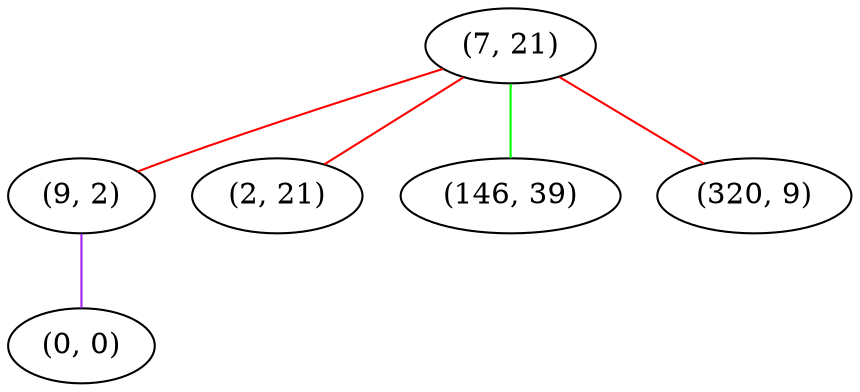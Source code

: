 graph "" {
"(7, 21)";
"(9, 2)";
"(2, 21)";
"(146, 39)";
"(0, 0)";
"(320, 9)";
"(7, 21)" -- "(146, 39)"  [color=green, key=0, weight=2];
"(7, 21)" -- "(320, 9)"  [color=red, key=0, weight=1];
"(7, 21)" -- "(2, 21)"  [color=red, key=0, weight=1];
"(7, 21)" -- "(9, 2)"  [color=red, key=0, weight=1];
"(9, 2)" -- "(0, 0)"  [color=purple, key=0, weight=4];
}
